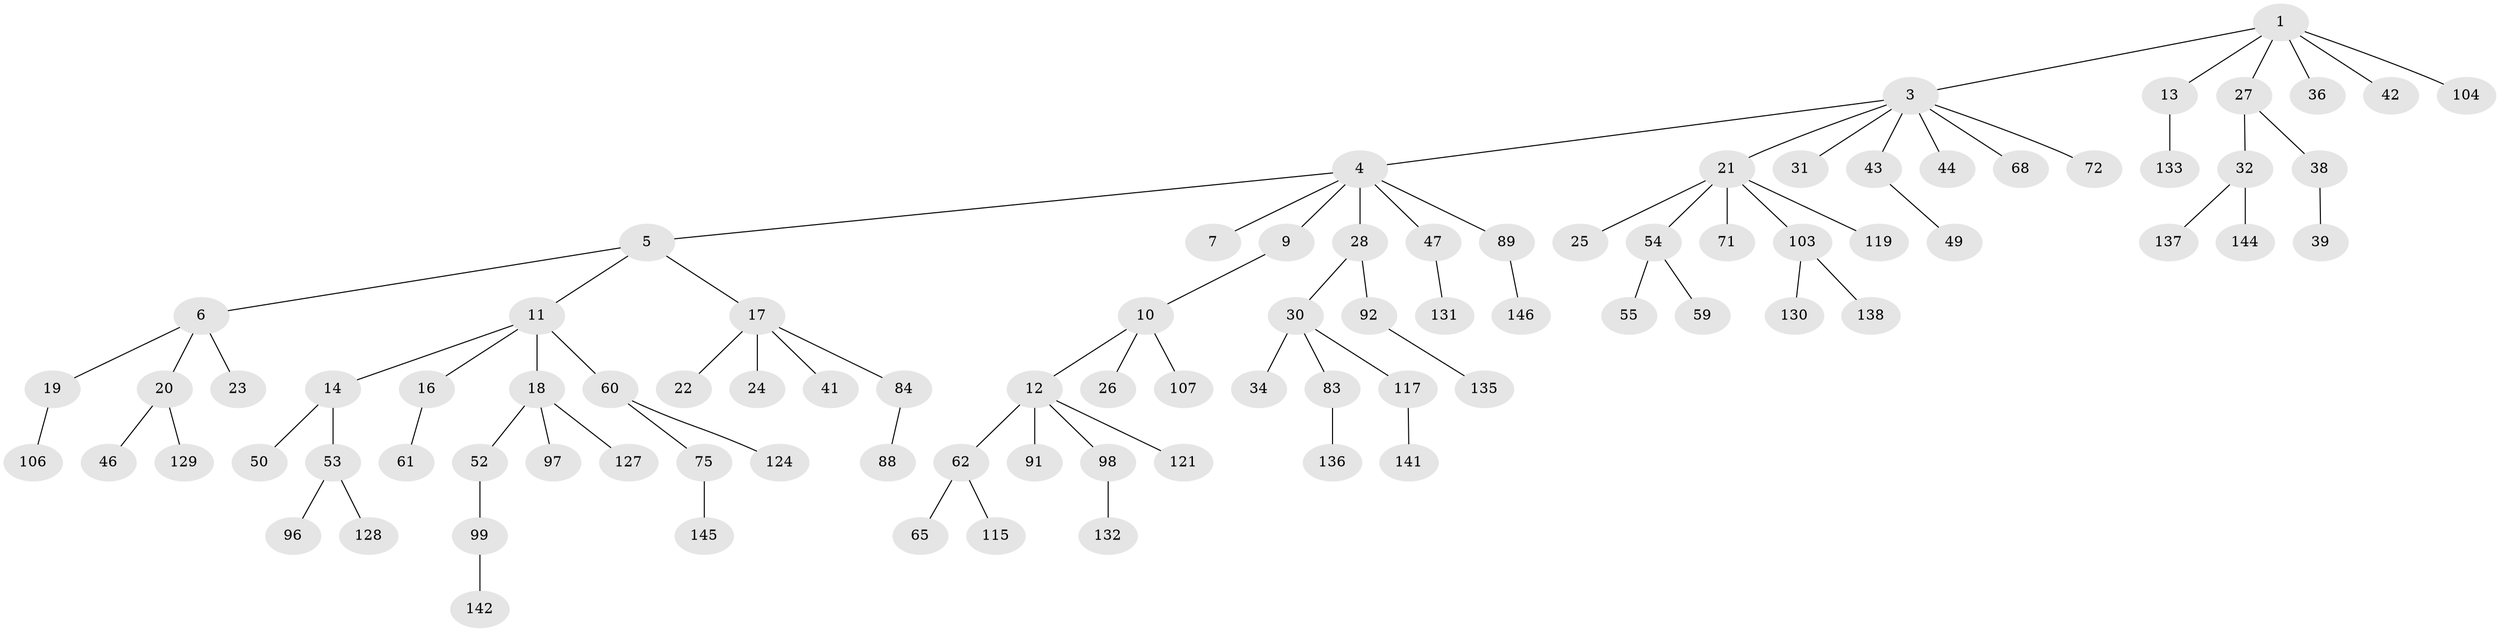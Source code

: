 // original degree distribution, {5: 0.04054054054054054, 3: 0.13513513513513514, 6: 0.02027027027027027, 7: 0.006756756756756757, 4: 0.04054054054054054, 2: 0.2905405405405405, 1: 0.46621621621621623}
// Generated by graph-tools (version 1.1) at 2025/19/03/04/25 18:19:19]
// undirected, 88 vertices, 87 edges
graph export_dot {
graph [start="1"]
  node [color=gray90,style=filled];
  1 [super="+2+15"];
  3 [super="+8"];
  4;
  5 [super="+35"];
  6;
  7 [super="+140"];
  9;
  10;
  11;
  12 [super="+29+81+90+33"];
  13;
  14;
  16;
  17 [super="+37+63"];
  18 [super="+101+85"];
  19;
  20 [super="+58"];
  21;
  22;
  23;
  24;
  25 [super="+122+134"];
  26;
  27 [super="+40"];
  28;
  30 [super="+57+48"];
  31;
  32 [super="+66"];
  34;
  36 [super="+45"];
  38 [super="+56"];
  39 [super="+95"];
  41;
  42;
  43 [super="+93+120+51"];
  44 [super="+86"];
  46 [super="+78"];
  47;
  49 [super="+113+112"];
  50 [super="+64"];
  52 [super="+70+80"];
  53;
  54;
  55 [super="+82"];
  59 [super="+74"];
  60 [super="+139"];
  61;
  62;
  65;
  68;
  71;
  72;
  75;
  83 [super="+108"];
  84;
  88;
  89;
  91;
  92;
  96;
  97;
  98;
  99;
  103 [super="+126"];
  104 [super="+114"];
  106;
  107;
  115;
  117 [super="+148"];
  119;
  121;
  124;
  127;
  128;
  129;
  130;
  131;
  132;
  133;
  135;
  136;
  137;
  138;
  141;
  142;
  144;
  145;
  146;
  1 -- 13;
  1 -- 27;
  1 -- 42;
  1 -- 3;
  1 -- 36;
  1 -- 104;
  3 -- 4;
  3 -- 31;
  3 -- 68;
  3 -- 72;
  3 -- 43;
  3 -- 44;
  3 -- 21;
  4 -- 5;
  4 -- 7;
  4 -- 9;
  4 -- 28;
  4 -- 47;
  4 -- 89;
  5 -- 6;
  5 -- 11;
  5 -- 17;
  6 -- 19;
  6 -- 20;
  6 -- 23;
  9 -- 10;
  10 -- 12;
  10 -- 26;
  10 -- 107;
  11 -- 14;
  11 -- 16;
  11 -- 18;
  11 -- 60;
  12 -- 121;
  12 -- 98;
  12 -- 91;
  12 -- 62;
  13 -- 133;
  14 -- 50;
  14 -- 53;
  16 -- 61;
  17 -- 22;
  17 -- 24;
  17 -- 41;
  17 -- 84;
  18 -- 52;
  18 -- 97;
  18 -- 127;
  19 -- 106;
  20 -- 46;
  20 -- 129;
  21 -- 25;
  21 -- 54;
  21 -- 71;
  21 -- 103;
  21 -- 119;
  27 -- 32;
  27 -- 38;
  28 -- 30;
  28 -- 92;
  30 -- 34;
  30 -- 83;
  30 -- 117;
  32 -- 137;
  32 -- 144;
  38 -- 39;
  43 -- 49;
  47 -- 131;
  52 -- 99;
  53 -- 96;
  53 -- 128;
  54 -- 55;
  54 -- 59;
  60 -- 75;
  60 -- 124;
  62 -- 65;
  62 -- 115;
  75 -- 145;
  83 -- 136;
  84 -- 88;
  89 -- 146;
  92 -- 135;
  98 -- 132;
  99 -- 142;
  103 -- 130;
  103 -- 138;
  117 -- 141;
}
